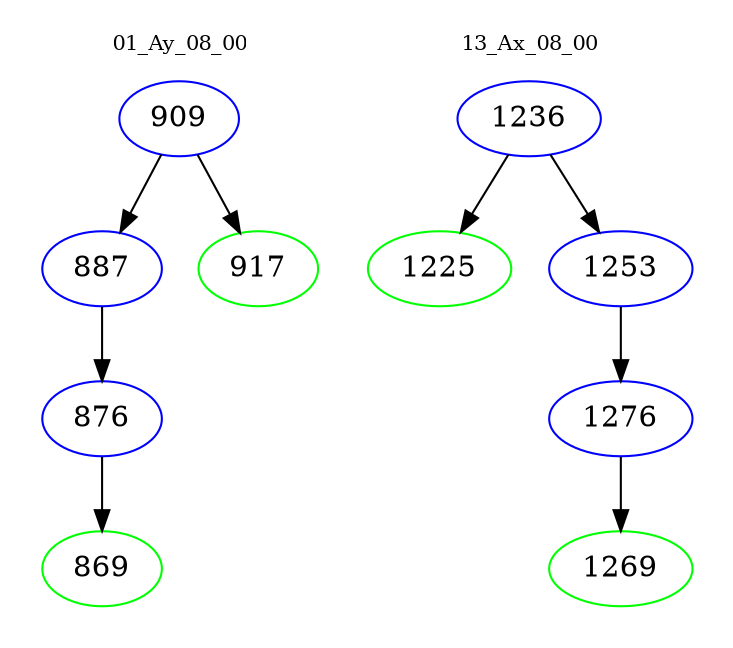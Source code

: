 digraph{
subgraph cluster_0 {
color = white
label = "01_Ay_08_00";
fontsize=10;
T0_909 [label="909", color="blue"]
T0_909 -> T0_887 [color="black"]
T0_887 [label="887", color="blue"]
T0_887 -> T0_876 [color="black"]
T0_876 [label="876", color="blue"]
T0_876 -> T0_869 [color="black"]
T0_869 [label="869", color="green"]
T0_909 -> T0_917 [color="black"]
T0_917 [label="917", color="green"]
}
subgraph cluster_1 {
color = white
label = "13_Ax_08_00";
fontsize=10;
T1_1236 [label="1236", color="blue"]
T1_1236 -> T1_1225 [color="black"]
T1_1225 [label="1225", color="green"]
T1_1236 -> T1_1253 [color="black"]
T1_1253 [label="1253", color="blue"]
T1_1253 -> T1_1276 [color="black"]
T1_1276 [label="1276", color="blue"]
T1_1276 -> T1_1269 [color="black"]
T1_1269 [label="1269", color="green"]
}
}
